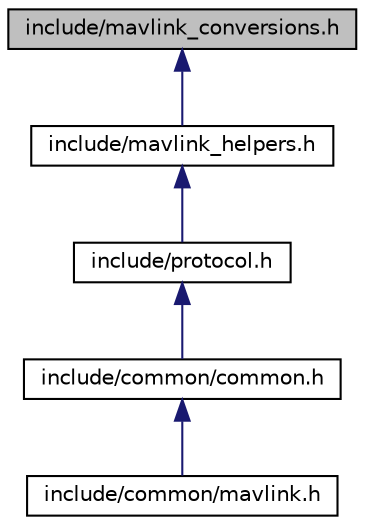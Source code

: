 digraph "include/mavlink_conversions.h"
{
  edge [fontname="Helvetica",fontsize="10",labelfontname="Helvetica",labelfontsize="10"];
  node [fontname="Helvetica",fontsize="10",shape=record];
  Node1 [label="include/mavlink_conversions.h",height=0.2,width=0.4,color="black", fillcolor="grey75", style="filled", fontcolor="black"];
  Node1 -> Node2 [dir="back",color="midnightblue",fontsize="10",style="solid"];
  Node2 [label="include/mavlink_helpers.h",height=0.2,width=0.4,color="black", fillcolor="white", style="filled",URL="$mavlink__helpers_8h_source.html"];
  Node2 -> Node3 [dir="back",color="midnightblue",fontsize="10",style="solid"];
  Node3 [label="include/protocol.h",height=0.2,width=0.4,color="black", fillcolor="white", style="filled",URL="$protocol_8h_source.html"];
  Node3 -> Node4 [dir="back",color="midnightblue",fontsize="10",style="solid"];
  Node4 [label="include/common/common.h",height=0.2,width=0.4,color="black", fillcolor="white", style="filled",URL="$common_8h.html",tooltip="MAVLink comm protocol generated from common.xml. "];
  Node4 -> Node5 [dir="back",color="midnightblue",fontsize="10",style="solid"];
  Node5 [label="include/common/mavlink.h",height=0.2,width=0.4,color="black", fillcolor="white", style="filled",URL="$mavlink_8h.html",tooltip="MAVLink comm protocol built from common.xml. "];
}
